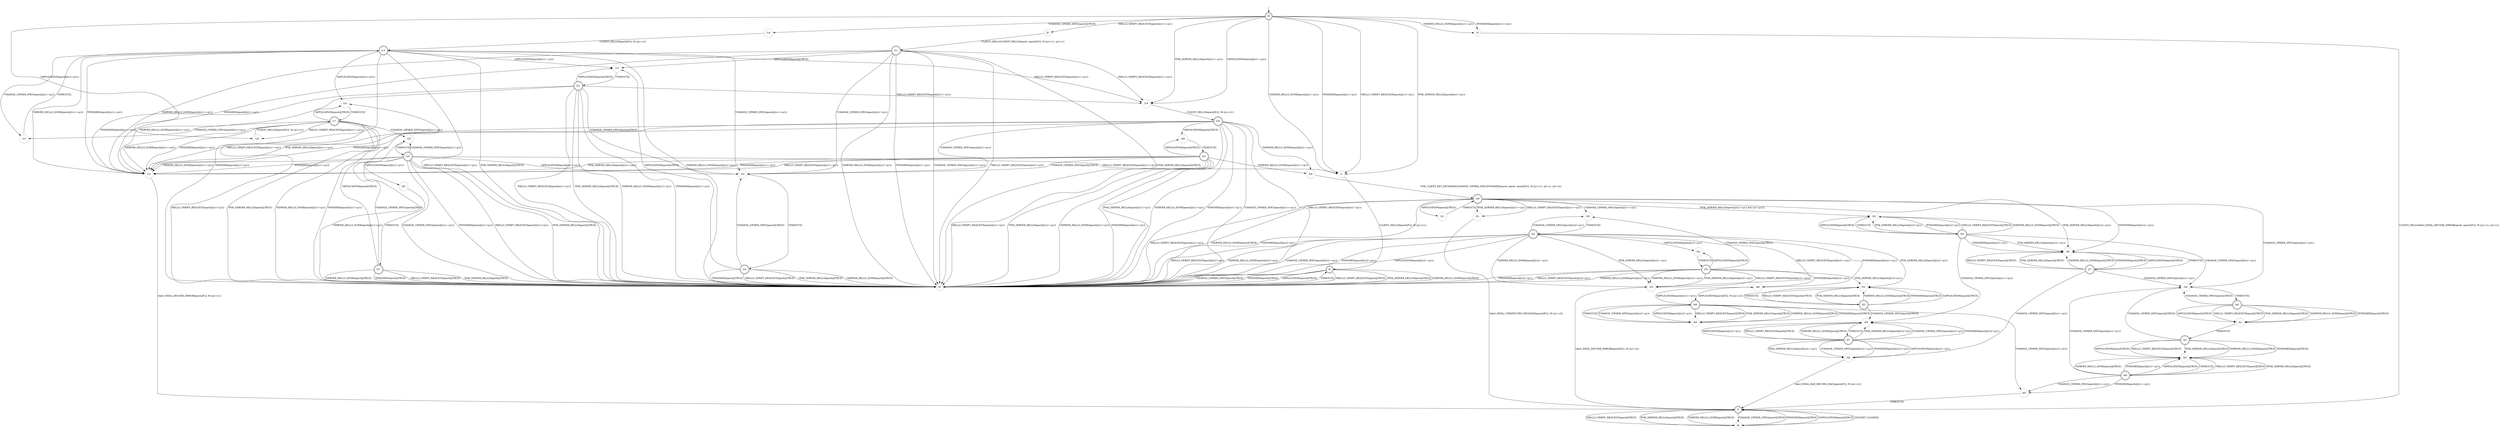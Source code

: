 digraph RA {
"" [shape=none,label=<>]
"l0" [shape=doublecircle ,style=solid]
"l1" [shape=doublecircle ,style=dotted]
"l4" [shape=doublecircle ,style=solid]
"l5" [shape=doublecircle ,style=dotted]
"l6" [shape=doublecircle ,style=dotted]
"l7" [shape=doublecircle ,style=solid]
"l8" [shape=doublecircle ,style=dotted]
"l9" [shape=doublecircle ,style=dotted]
"l10" [shape=doublecircle ,style=dotted]
"l11" [shape=doublecircle ,style=solid]
"l12" [shape=doublecircle ,style=dotted]
"l13" [shape=doublecircle ,style=dotted]
"l14" [shape=doublecircle ,style=solid]
"l15" [shape=doublecircle ,style=dotted]
"l16" [shape=doublecircle ,style=dotted]
"l17" [shape=doublecircle ,style=solid]
"l18" [shape=doublecircle ,style=dotted]
"l19" [shape=doublecircle ,style=dotted]
"l20" [shape=doublecircle ,style=solid]
"l21" [shape=doublecircle ,style=solid]
"l22" [shape=doublecircle ,style=dotted]
"l23" [shape=doublecircle ,style=dotted]
"l24" [shape=doublecircle ,style=solid]
"l25" [shape=doublecircle ,style=solid]
"l26" [shape=doublecircle ,style=dotted]
"l27" [shape=doublecircle ,style=solid]
"l28" [shape=doublecircle ,style=dotted]
"l29" [shape=doublecircle ,style=solid]
"l30" [shape=doublecircle ,style=dotted]
"l31" [shape=doublecircle ,style=dotted]
"l32" [shape=doublecircle ,style=solid]
"l33" [shape=doublecircle ,style=dotted]
"l34" [shape=doublecircle ,style=dotted]
"l35" [shape=doublecircle ,style=solid]
"l36" [shape=doublecircle ,style=dotted]
"l37" [shape=doublecircle ,style=solid]
"l38" [shape=doublecircle ,style=dotted]
"l39" [shape=doublecircle ,style=dotted]
"l40" [shape=doublecircle ,style=solid]
"l41" [shape=doublecircle ,style=dotted]
"l42" [shape=doublecircle ,style=solid]
"l43" [shape=doublecircle ,style=dotted]
"l44" [shape=doublecircle ,style=solid]
"l45" [shape=doublecircle ,style=dotted]
"l46" [shape=doublecircle ,style=dotted]
"l47" [shape=doublecircle ,style=solid]
"l48" [shape=doublecircle ,style=dotted]
"l49" [shape=doublecircle ,style=solid]
"l50" [shape=doublecircle ,style=dotted]
"l51" [shape=doublecircle ,style=dotted]
"l52" [shape=doublecircle ,style=dotted]
"l53" [shape=doublecircle ,style=dotted]
"l54" [shape=doublecircle ,style=solid]
"l55" [shape=doublecircle ,style=solid]
"l56" [shape=doublecircle ,style=dotted]
"l57" [shape=doublecircle ,style=solid]
"" -> "l0"
"l0" -> "l1" [label=<?HELLO_VERIFY_REQUEST[epoch]|((c1!=p1))>]
"l0" -> "l9" [label=<?HELLO_VERIFY_REQUEST[epoch]|((c1==p1))>]
"l0" -> "l1" [label=<?PSK_SERVER_HELLO[epoch]|((c1!=p1))>]
"l0" -> "l19" [label=<?PSK_SERVER_HELLO[epoch]|((c1==p1))>]
"l0" -> "l1" [label=<?SERVER_HELLO_DONE[epoch]|((c1!=p1))>]
"l0" -> "l5" [label=<?SERVER_HELLO_DONE[epoch]|((c1==p1))>]
"l0" -> "l1" [label=<?FINISHED[epoch]|((c1!=p1))>]
"l0" -> "l5" [label=<?FINISHED[epoch]|((c1==p1))>]
"l0" -> "l10" [label=<?CHANGE_CIPHER_SPEC[epoch]|(TRUE)>]
"l0" -> "l18" [label=<?APPLICATION[epoch]|((c1!=p1))>]
"l0" -> "l19" [label=<?APPLICATION[epoch]|((c1==p1))>]
"l1" -> "l4" [label=<!CLIENT_HELLO[epoch]/F:[], M:{p1=c1}>]
"l4" -> "l6" [label=<?HELLO_VERIFY_REQUEST[epoch]|(TRUE)>]
"l4" -> "l6" [label=<?PSK_SERVER_HELLO[epoch]|(TRUE)>]
"l4" -> "l6" [label=<?SERVER_HELLO_DONE[epoch]|(TRUE)>]
"l4" -> "l6" [label=<?CHANGE_CIPHER_SPEC[epoch]|(TRUE)>]
"l4" -> "l6" [label=<?FINISHED[epoch]|(TRUE)>]
"l4" -> "l6" [label=<?APPLICATION[epoch]|(TRUE)>]
"l5" -> "l7" [label=<!CLIENT_HELLO|Alert_FATAL_DECODE_ERROR[epoch, epoch]/F:[], M:{p1=c1, p2=c1}>]
"l6" -> "l4" [label=<!TIMEOUT[]>]
"l7" -> "l8" [label=<?HELLO_VERIFY_REQUEST[epoch]|(TRUE)>]
"l7" -> "l8" [label=<?PSK_SERVER_HELLO[epoch]|(TRUE)>]
"l7" -> "l8" [label=<?SERVER_HELLO_DONE[epoch]|(TRUE)>]
"l7" -> "l8" [label=<?CHANGE_CIPHER_SPEC[epoch]|(TRUE)>]
"l7" -> "l8" [label=<?FINISHED[epoch]|(TRUE)>]
"l7" -> "l8" [label=<?APPLICATION[epoch]|(TRUE)>]
"l8" -> "l7" [label=<!SOCKET_CLOSED[]>]
"l9" -> "l11" [label=<!CLIENT_HELLO|CLIENT_HELLO[epoch, epoch]/F:[], M:{p1=c1, p2=c1}>]
"l10" -> "l14" [label=<!CLIENT_HELLO[epoch]/F:[], M:{p1=c1}>]
"l11" -> "l6" [label=<?HELLO_VERIFY_REQUEST[epoch]|((c1!=p1))>]
"l11" -> "l19" [label=<?HELLO_VERIFY_REQUEST[epoch]|((c1==p1))>]
"l11" -> "l6" [label=<?PSK_SERVER_HELLO[epoch]|(TRUE)>]
"l11" -> "l6" [label=<?SERVER_HELLO_DONE[epoch]|((c1!=p1))>]
"l11" -> "l12" [label=<?SERVER_HELLO_DONE[epoch]|((c1==p1))>]
"l11" -> "l6" [label=<?FINISHED[epoch]|((c1!=p1))>]
"l11" -> "l12" [label=<?FINISHED[epoch]|((c1==p1))>]
"l11" -> "l6" [label=<?CHANGE_CIPHER_SPEC[epoch]|((c1==p1))>]
"l11" -> "l22" [label=<?CHANGE_CIPHER_SPEC[epoch]|((c1!=p1))>]
"l11" -> "l13" [label=<?APPLICATION[epoch]|(TRUE)>]
"l12" -> "l7" [label=<!Alert_FATAL_DECODE_ERROR[epoch]/F:[], M:{p1=c1}>]
"l13" -> "l21" [label=<!TIMEOUT[]>]
"l14" -> "l6" [label=<?HELLO_VERIFY_REQUEST[epoch]|((c1!=p1))>]
"l14" -> "l19" [label=<?HELLO_VERIFY_REQUEST[epoch]|((c1==p1))>]
"l14" -> "l6" [label=<?PSK_SERVER_HELLO[epoch]|(TRUE)>]
"l14" -> "l6" [label=<?SERVER_HELLO_DONE[epoch]|((c1!=p1))>]
"l14" -> "l12" [label=<?SERVER_HELLO_DONE[epoch]|((c1==p1))>]
"l14" -> "l6" [label=<?FINISHED[epoch]|((c1!=p1))>]
"l14" -> "l12" [label=<?FINISHED[epoch]|((c1==p1))>]
"l14" -> "l13" [label=<?APPLICATION[epoch]|((c1==p1))>]
"l14" -> "l16" [label=<?APPLICATION[epoch]|((c1!=p1))>]
"l14" -> "l15" [label=<?CHANGE_CIPHER_SPEC[epoch]|((c1!=p1))>]
"l14" -> "l22" [label=<?CHANGE_CIPHER_SPEC[epoch]|((c1==p1))>]
"l15" -> "l14" [label=<!TIMEOUT[]>]
"l16" -> "l17" [label=<!TIMEOUT[]>]
"l17" -> "l6" [label=<?HELLO_VERIFY_REQUEST[epoch]|((c1!=p1))>]
"l17" -> "l18" [label=<?HELLO_VERIFY_REQUEST[epoch]|((c1==p1))>]
"l17" -> "l6" [label=<?PSK_SERVER_HELLO[epoch]|(TRUE)>]
"l17" -> "l6" [label=<?SERVER_HELLO_DONE[epoch]|((c1!=p1))>]
"l17" -> "l12" [label=<?SERVER_HELLO_DONE[epoch]|((c1==p1))>]
"l17" -> "l6" [label=<?FINISHED[epoch]|((c1!=p1))>]
"l17" -> "l12" [label=<?FINISHED[epoch]|((c1==p1))>]
"l17" -> "l15" [label=<?CHANGE_CIPHER_SPEC[epoch]|((c1!=p1))>]
"l17" -> "l23" [label=<?CHANGE_CIPHER_SPEC[epoch]|((c1==p1))>]
"l17" -> "l16" [label=<?APPLICATION[epoch]|(TRUE)>]
"l18" -> "l17" [label=<!CLIENT_HELLO[epoch]/F:[], M:{p1=c1}>]
"l19" -> "l20" [label=<!CLIENT_HELLO[epoch]/F:[], M:{p1=c1}>]
"l20" -> "l6" [label=<?HELLO_VERIFY_REQUEST[epoch]|((c1!=p1))>]
"l20" -> "l12" [label=<?HELLO_VERIFY_REQUEST[epoch]|((c1==p1))>]
"l20" -> "l6" [label=<?PSK_SERVER_HELLO[epoch]|((c1!=p1))>]
"l20" -> "l12" [label=<?PSK_SERVER_HELLO[epoch]|((c1==p1))>]
"l20" -> "l6" [label=<?SERVER_HELLO_DONE[epoch]|((c1!=p1))>]
"l20" -> "l28" [label=<?SERVER_HELLO_DONE[epoch]|((c1==p1))>]
"l20" -> "l6" [label=<?FINISHED[epoch]|((c1!=p1))>]
"l20" -> "l12" [label=<?FINISHED[epoch]|((c1==p1))>]
"l20" -> "l6" [label=<?CHANGE_CIPHER_SPEC[epoch]|((c1==p1))>]
"l20" -> "l22" [label=<?CHANGE_CIPHER_SPEC[epoch]|((c1!=p1))>]
"l20" -> "l46" [label=<?APPLICATION[epoch]|(TRUE)>]
"l21" -> "l6" [label=<?HELLO_VERIFY_REQUEST[epoch]|((c1!=p1))>]
"l21" -> "l19" [label=<?HELLO_VERIFY_REQUEST[epoch]|((c1==p1))>]
"l21" -> "l6" [label=<?PSK_SERVER_HELLO[epoch]|(TRUE)>]
"l21" -> "l6" [label=<?SERVER_HELLO_DONE[epoch]|((c1!=p1))>]
"l21" -> "l12" [label=<?SERVER_HELLO_DONE[epoch]|((c1==p1))>]
"l21" -> "l6" [label=<?FINISHED[epoch]|((c1!=p1))>]
"l21" -> "l12" [label=<?FINISHED[epoch]|((c1==p1))>]
"l21" -> "l13" [label=<?APPLICATION[epoch]|(TRUE)>]
"l21" -> "l22" [label=<?CHANGE_CIPHER_SPEC[epoch]|(TRUE)>]
"l22" -> "l24" [label=<!TIMEOUT[]>]
"l23" -> "l25" [label=<!TIMEOUT[]>]
"l24" -> "l6" [label=<?HELLO_VERIFY_REQUEST[epoch]|(TRUE)>]
"l24" -> "l6" [label=<?PSK_SERVER_HELLO[epoch]|(TRUE)>]
"l24" -> "l6" [label=<?SERVER_HELLO_DONE[epoch]|(TRUE)>]
"l24" -> "l6" [label=<?FINISHED[epoch]|(TRUE)>]
"l24" -> "l13" [label=<?APPLICATION[epoch]|(TRUE)>]
"l24" -> "l22" [label=<?CHANGE_CIPHER_SPEC[epoch]|(TRUE)>]
"l25" -> "l1" [label=<?HELLO_VERIFY_REQUEST[epoch]|((c1==p1))>]
"l25" -> "l6" [label=<?HELLO_VERIFY_REQUEST[epoch]|((c1!=p1))>]
"l25" -> "l6" [label=<?PSK_SERVER_HELLO[epoch]|(TRUE)>]
"l25" -> "l6" [label=<?SERVER_HELLO_DONE[epoch]|((c1!=p1))>]
"l25" -> "l12" [label=<?SERVER_HELLO_DONE[epoch]|((c1==p1))>]
"l25" -> "l6" [label=<?CHANGE_CIPHER_SPEC[epoch]|((c1==p1))>]
"l25" -> "l23" [label=<?CHANGE_CIPHER_SPEC[epoch]|((c1!=p1))>]
"l25" -> "l6" [label=<?FINISHED[epoch]|((c1!=p1))>]
"l25" -> "l12" [label=<?FINISHED[epoch]|((c1==p1))>]
"l25" -> "l22" [label=<?APPLICATION[epoch]|((c1==p1))>]
"l25" -> "l26" [label=<?APPLICATION[epoch]|((c1!=p1))>]
"l26" -> "l27" [label=<!TIMEOUT[]>]
"l27" -> "l6" [label=<?HELLO_VERIFY_REQUEST[epoch]|(TRUE)>]
"l27" -> "l6" [label=<?PSK_SERVER_HELLO[epoch]|(TRUE)>]
"l27" -> "l6" [label=<?SERVER_HELLO_DONE[epoch]|(TRUE)>]
"l27" -> "l6" [label=<?FINISHED[epoch]|(TRUE)>]
"l27" -> "l16" [label=<?APPLICATION[epoch]|(TRUE)>]
"l27" -> "l23" [label=<?CHANGE_CIPHER_SPEC[epoch]|(TRUE)>]
"l28" -> "l29" [label=<!PSK_CLIENT_KEY_EXCHANGE|CHANGE_CIPHER_SPEC|FINISHED[epoch, epoch, epoch]/F:[], M:{p1=c1, p2=c1, p3=c2}>]
"l29" -> "l6" [label=<?HELLO_VERIFY_REQUEST[epoch]|((c1!=p1))>]
"l29" -> "l51" [label=<?HELLO_VERIFY_REQUEST[epoch]|((c1==p1))>]
"l29" -> "l6" [label=<?SERVER_HELLO_DONE[epoch]|(TRUE)>]
"l29" -> "l6" [label=<?FINISHED[epoch]|((c2!=p1))>]
"l29" -> "l36" [label=<?FINISHED[epoch]|((c2==p1))>]
"l29" -> "l30" [label=<?CHANGE_CIPHER_SPEC[epoch]|((c1==p1))>]
"l29" -> "l39" [label=<?CHANGE_CIPHER_SPEC[epoch]|((c1!=p1))>]
"l29" -> "l31" [label=<?APPLICATION[epoch]|(TRUE)>]
"l29" -> "l36" [label=<?PSK_SERVER_HELLO[epoch]|((c2==p1))>]
"l29" -> "l51" [label=<?PSK_SERVER_HELLO[epoch]|((c1==p1))>]
"l29" -> "l52" [label=<?PSK_SERVER_HELLO[epoch]|(((c1!=p1) &amp;&amp; (c2!=p1)))>]
"l30" -> "l32" [label=<!TIMEOUT[]>]
"l31" -> "l29" [label=<!TIMEOUT[]>]
"l32" -> "l6" [label=<?HELLO_VERIFY_REQUEST[epoch]|((c2!=p1))>]
"l32" -> "l33" [label=<?HELLO_VERIFY_REQUEST[epoch]|((c2==p1))>]
"l32" -> "l6" [label=<?SERVER_HELLO_DONE[epoch]|((c2!=p1))>]
"l32" -> "l33" [label=<?SERVER_HELLO_DONE[epoch]|((c2==p1))>]
"l32" -> "l6" [label=<?CHANGE_CIPHER_SPEC[epoch]|((c2==p1))>]
"l32" -> "l30" [label=<?CHANGE_CIPHER_SPEC[epoch]|((c2!=p1))>]
"l32" -> "l6" [label=<?FINISHED[epoch]|((c2!=p1))>]
"l32" -> "l48" [label=<?FINISHED[epoch]|((c2==p1))>]
"l32" -> "l6" [label=<?APPLICATION[epoch]|((c2==p1))>]
"l32" -> "l34" [label=<?APPLICATION[epoch]|((c2!=p1))>]
"l32" -> "l33" [label=<?PSK_SERVER_HELLO[epoch]|((c2==p1))>]
"l32" -> "l53" [label=<?PSK_SERVER_HELLO[epoch]|((c2!=p1))>]
"l33" -> "l7" [label=<!Alert_FATAL_DECODE_ERROR[epoch]/F:[], M:{p1=c2}>]
"l34" -> "l35" [label=<!TIMEOUT[]>]
"l35" -> "l6" [label=<?HELLO_VERIFY_REQUEST[epoch]|((c2!=p1))>]
"l35" -> "l33" [label=<?HELLO_VERIFY_REQUEST[epoch]|((c2==p1))>]
"l35" -> "l6" [label=<?SERVER_HELLO_DONE[epoch]|((c2!=p1))>]
"l35" -> "l33" [label=<?SERVER_HELLO_DONE[epoch]|((c2==p1))>]
"l35" -> "l6" [label=<?FINISHED[epoch]|((c2!=p1))>]
"l35" -> "l48" [label=<?FINISHED[epoch]|((c2==p1))>]
"l35" -> "l30" [label=<?CHANGE_CIPHER_SPEC[epoch]|(TRUE)>]
"l35" -> "l33" [label=<?PSK_SERVER_HELLO[epoch]|((c2==p1))>]
"l35" -> "l53" [label=<?PSK_SERVER_HELLO[epoch]|((c2!=p1))>]
"l35" -> "l34" [label=<?APPLICATION[epoch]|(TRUE)>]
"l36" -> "l37" [label=<!TIMEOUT[]>]
"l37" -> "l36" [label=<?HELLO_VERIFY_REQUEST[epoch]|(TRUE)>]
"l37" -> "l36" [label=<?PSK_SERVER_HELLO[epoch]|(TRUE)>]
"l37" -> "l36" [label=<?SERVER_HELLO_DONE[epoch]|(TRUE)>]
"l37" -> "l36" [label=<?FINISHED[epoch]|(TRUE)>]
"l37" -> "l36" [label=<?APPLICATION[epoch]|(TRUE)>]
"l37" -> "l38" [label=<?CHANGE_CIPHER_SPEC[epoch]|((c1==p1))>]
"l37" -> "l39" [label=<?CHANGE_CIPHER_SPEC[epoch]|((c1!=p1))>]
"l38" -> "l7" [label=<!Alert_FATAL_BAD_RECORD_MAC[epoch]/F:[], M:{p1=c2}>]
"l39" -> "l40" [label=<!TIMEOUT[]>]
"l40" -> "l39" [label=<?CHANGE_CIPHER_SPEC[epoch]|(TRUE)>]
"l40" -> "l41" [label=<?HELLO_VERIFY_REQUEST[epoch]|(TRUE)>]
"l40" -> "l41" [label=<?PSK_SERVER_HELLO[epoch]|(TRUE)>]
"l40" -> "l41" [label=<?SERVER_HELLO_DONE[epoch]|(TRUE)>]
"l40" -> "l41" [label=<?FINISHED[epoch]|(TRUE)>]
"l40" -> "l41" [label=<?APPLICATION[epoch]|(TRUE)>]
"l41" -> "l42" [label=<!TIMEOUT[]>]
"l42" -> "l39" [label=<?CHANGE_CIPHER_SPEC[epoch]|(TRUE)>]
"l42" -> "l43" [label=<?HELLO_VERIFY_REQUEST[epoch]|(TRUE)>]
"l42" -> "l43" [label=<?PSK_SERVER_HELLO[epoch]|(TRUE)>]
"l42" -> "l43" [label=<?SERVER_HELLO_DONE[epoch]|(TRUE)>]
"l42" -> "l43" [label=<?FINISHED[epoch]|(TRUE)>]
"l42" -> "l43" [label=<?APPLICATION[epoch]|(TRUE)>]
"l43" -> "l44" [label=<!TIMEOUT[]>]
"l44" -> "l39" [label=<?CHANGE_CIPHER_SPEC[epoch]|((c1!=p1))>]
"l44" -> "l45" [label=<?CHANGE_CIPHER_SPEC[epoch]|((c1==p1))>]
"l44" -> "l43" [label=<?HELLO_VERIFY_REQUEST[epoch]|(TRUE)>]
"l44" -> "l43" [label=<?PSK_SERVER_HELLO[epoch]|(TRUE)>]
"l44" -> "l43" [label=<?SERVER_HELLO_DONE[epoch]|(TRUE)>]
"l44" -> "l43" [label=<?FINISHED[epoch]|((c1!=p1))>]
"l44" -> "l45" [label=<?FINISHED[epoch]|((c1==p1))>]
"l44" -> "l43" [label=<?APPLICATION[epoch]|(TRUE)>]
"l45" -> "l7" [label=<!TIMEOUT[]>]
"l46" -> "l47" [label=<!TIMEOUT[]>]
"l47" -> "l6" [label=<?HELLO_VERIFY_REQUEST[epoch]|((c1!=p1))>]
"l47" -> "l12" [label=<?HELLO_VERIFY_REQUEST[epoch]|((c1==p1))>]
"l47" -> "l6" [label=<?PSK_SERVER_HELLO[epoch]|((c1!=p1))>]
"l47" -> "l12" [label=<?PSK_SERVER_HELLO[epoch]|((c1==p1))>]
"l47" -> "l6" [label=<?SERVER_HELLO_DONE[epoch]|((c1!=p1))>]
"l47" -> "l28" [label=<?SERVER_HELLO_DONE[epoch]|((c1==p1))>]
"l47" -> "l6" [label=<?FINISHED[epoch]|((c1!=p1))>]
"l47" -> "l12" [label=<?FINISHED[epoch]|((c1==p1))>]
"l47" -> "l22" [label=<?CHANGE_CIPHER_SPEC[epoch]|(TRUE)>]
"l47" -> "l46" [label=<?APPLICATION[epoch]|(TRUE)>]
"l48" -> "l49" [label=<!APPLICATION[epoch]/F:[], M:{p1=c2}>]
"l49" -> "l45" [label=<?CHANGE_CIPHER_SPEC[epoch]|((c2==p1))>]
"l49" -> "l50" [label=<?CHANGE_CIPHER_SPEC[epoch]|((c2!=p1))>]
"l49" -> "l48" [label=<?APPLICATION[epoch]|((c2==p1))>]
"l49" -> "l50" [label=<?APPLICATION[epoch]|((c2!=p1))>]
"l49" -> "l50" [label=<?HELLO_VERIFY_REQUEST[epoch]|(TRUE)>]
"l49" -> "l50" [label=<?PSK_SERVER_HELLO[epoch]|(TRUE)>]
"l49" -> "l50" [label=<?SERVER_HELLO_DONE[epoch]|(TRUE)>]
"l49" -> "l50" [label=<?FINISHED[epoch]|(TRUE)>]
"l50" -> "l49" [label=<!TIMEOUT[]>]
"l51" -> "l7" [label=<!Alert_FATAL_UNEXPECTED_MESSAGE[epoch]/F:[], M:{p1=c2}>]
"l52" -> "l54" [label=<!TIMEOUT[]>]
"l53" -> "l55" [label=<!TIMEOUT[]>]
"l54" -> "l36" [label=<?PSK_SERVER_HELLO[epoch]|((c2==p1))>]
"l54" -> "l52" [label=<?PSK_SERVER_HELLO[epoch]|((c2!=p1))>]
"l54" -> "l36" [label=<?FINISHED[epoch]|((c2==p1))>]
"l54" -> "l52" [label=<?FINISHED[epoch]|((c2!=p1))>]
"l54" -> "l39" [label=<?CHANGE_CIPHER_SPEC[epoch]|((c1!=p1))>]
"l54" -> "l56" [label=<?CHANGE_CIPHER_SPEC[epoch]|((c1==p1))>]
"l54" -> "l52" [label=<?HELLO_VERIFY_REQUEST[epoch]|(TRUE)>]
"l54" -> "l52" [label=<?SERVER_HELLO_DONE[epoch]|(TRUE)>]
"l54" -> "l52" [label=<?APPLICATION[epoch]|(TRUE)>]
"l55" -> "l53" [label=<?HELLO_VERIFY_REQUEST[epoch]|(TRUE)>]
"l55" -> "l53" [label=<?PSK_SERVER_HELLO[epoch]|(TRUE)>]
"l55" -> "l53" [label=<?SERVER_HELLO_DONE[epoch]|(TRUE)>]
"l55" -> "l53" [label=<?FINISHED[epoch]|(TRUE)>]
"l55" -> "l53" [label=<?APPLICATION[epoch]|(TRUE)>]
"l55" -> "l56" [label=<?CHANGE_CIPHER_SPEC[epoch]|(TRUE)>]
"l56" -> "l57" [label=<!TIMEOUT[]>]
"l57" -> "l38" [label=<?PSK_SERVER_HELLO[epoch]|((c2==p1))>]
"l57" -> "l56" [label=<?PSK_SERVER_HELLO[epoch]|((c2!=p1))>]
"l57" -> "l38" [label=<?CHANGE_CIPHER_SPEC[epoch]|((c2==p1))>]
"l57" -> "l56" [label=<?CHANGE_CIPHER_SPEC[epoch]|((c2!=p1))>]
"l57" -> "l38" [label=<?FINISHED[epoch]|((c2==p1))>]
"l57" -> "l56" [label=<?FINISHED[epoch]|((c2!=p1))>]
"l57" -> "l38" [label=<?APPLICATION[epoch]|((c2==p1))>]
"l57" -> "l56" [label=<?APPLICATION[epoch]|((c2!=p1))>]
"l57" -> "l56" [label=<?HELLO_VERIFY_REQUEST[epoch]|(TRUE)>]
"l57" -> "l56" [label=<?SERVER_HELLO_DONE[epoch]|(TRUE)>]
}
